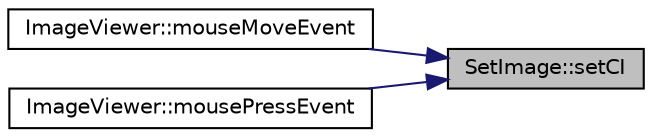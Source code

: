 digraph "SetImage::setCI"
{
 // LATEX_PDF_SIZE
  edge [fontname="Helvetica",fontsize="10",labelfontname="Helvetica",labelfontsize="10"];
  node [fontname="Helvetica",fontsize="10",shape=record];
  rankdir="RL";
  Node1 [label="SetImage::setCI",height=0.2,width=0.4,color="black", fillcolor="grey75", style="filled", fontcolor="black",tooltip=" "];
  Node1 -> Node2 [dir="back",color="midnightblue",fontsize="10",style="solid",fontname="Helvetica"];
  Node2 [label="ImageViewer::mouseMoveEvent",height=0.2,width=0.4,color="black", fillcolor="white", style="filled",URL="$class_image_viewer.html#a2b7cdb5e8e09f7090f47933a6008b9d2",tooltip=" "];
  Node1 -> Node3 [dir="back",color="midnightblue",fontsize="10",style="solid",fontname="Helvetica"];
  Node3 [label="ImageViewer::mousePressEvent",height=0.2,width=0.4,color="black", fillcolor="white", style="filled",URL="$class_image_viewer.html#ae7372584cca321456fd2b29794e69c00",tooltip=" "];
}

